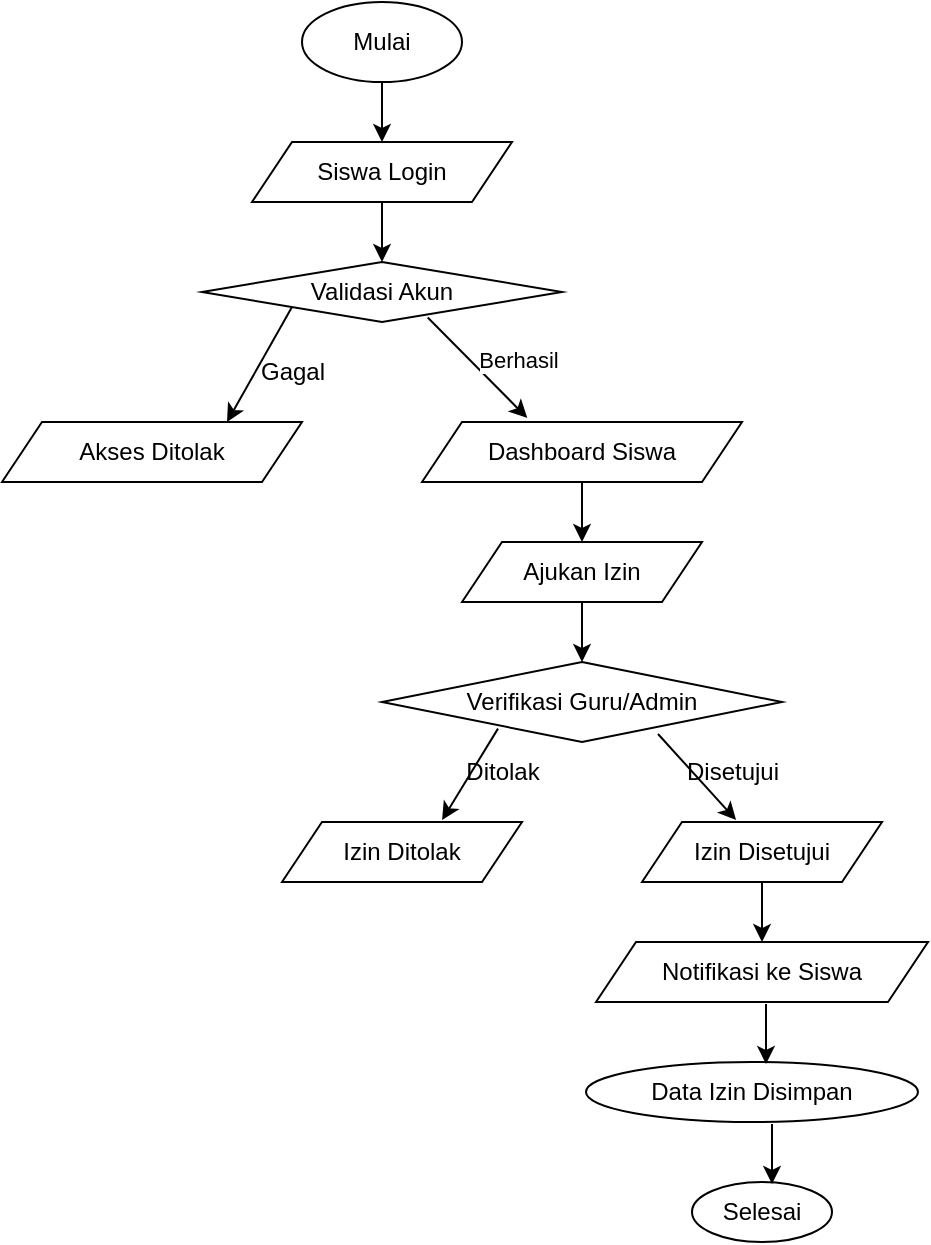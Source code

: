<mxfile version="26.1.0">
  <diagram id="C5RBs43oDa-KdzZeNtuy" name="Page-1">
    <mxGraphModel dx="880" dy="468" grid="1" gridSize="10" guides="1" tooltips="1" connect="1" arrows="1" fold="1" page="1" pageScale="1" pageWidth="827" pageHeight="1169" math="0" shadow="0">
      <root>
        <mxCell id="WIyWlLk6GJQsqaUBKTNV-0" />
        <mxCell id="WIyWlLk6GJQsqaUBKTNV-1" parent="WIyWlLk6GJQsqaUBKTNV-0" />
        <mxCell id="Rdbov3m5RwfK7262E8Ej-0" value="&lt;div&gt;Mulai&lt;/div&gt;" style="ellipse;whiteSpace=wrap;html=1;" vertex="1" parent="WIyWlLk6GJQsqaUBKTNV-1">
          <mxGeometry x="180" y="80" width="80" height="40" as="geometry" />
        </mxCell>
        <mxCell id="Rdbov3m5RwfK7262E8Ej-1" value="Siswa Login" style="shape=parallelogram;perimeter=parallelogramPerimeter;whiteSpace=wrap;html=1;fixedSize=1;" vertex="1" parent="WIyWlLk6GJQsqaUBKTNV-1">
          <mxGeometry x="155" y="150" width="130" height="30" as="geometry" />
        </mxCell>
        <mxCell id="Rdbov3m5RwfK7262E8Ej-5" value="" style="endArrow=classic;html=1;rounded=0;exitX=0.5;exitY=1;exitDx=0;exitDy=0;entryX=0.5;entryY=0;entryDx=0;entryDy=0;" edge="1" parent="WIyWlLk6GJQsqaUBKTNV-1" source="Rdbov3m5RwfK7262E8Ej-0" target="Rdbov3m5RwfK7262E8Ej-1">
          <mxGeometry width="50" height="50" relative="1" as="geometry">
            <mxPoint x="390" y="230" as="sourcePoint" />
            <mxPoint x="440" y="180" as="targetPoint" />
          </mxGeometry>
        </mxCell>
        <mxCell id="Rdbov3m5RwfK7262E8Ej-7" value="Validasi Akun" style="rhombus;whiteSpace=wrap;html=1;" vertex="1" parent="WIyWlLk6GJQsqaUBKTNV-1">
          <mxGeometry x="130" y="210" width="180" height="30" as="geometry" />
        </mxCell>
        <mxCell id="Rdbov3m5RwfK7262E8Ej-8" value="" style="endArrow=classic;html=1;rounded=0;exitX=0.5;exitY=1;exitDx=0;exitDy=0;" edge="1" parent="WIyWlLk6GJQsqaUBKTNV-1" source="Rdbov3m5RwfK7262E8Ej-1" target="Rdbov3m5RwfK7262E8Ej-7">
          <mxGeometry width="50" height="50" relative="1" as="geometry">
            <mxPoint x="390" y="350" as="sourcePoint" />
            <mxPoint x="410" y="280" as="targetPoint" />
          </mxGeometry>
        </mxCell>
        <mxCell id="Rdbov3m5RwfK7262E8Ej-9" value="Akses Ditolak" style="shape=parallelogram;perimeter=parallelogramPerimeter;whiteSpace=wrap;html=1;fixedSize=1;" vertex="1" parent="WIyWlLk6GJQsqaUBKTNV-1">
          <mxGeometry x="30" y="290" width="150" height="30" as="geometry" />
        </mxCell>
        <mxCell id="Rdbov3m5RwfK7262E8Ej-10" value="Dashboard Siswa" style="shape=parallelogram;perimeter=parallelogramPerimeter;whiteSpace=wrap;html=1;fixedSize=1;" vertex="1" parent="WIyWlLk6GJQsqaUBKTNV-1">
          <mxGeometry x="240" y="290" width="160" height="30" as="geometry" />
        </mxCell>
        <mxCell id="Rdbov3m5RwfK7262E8Ej-12" value="" style="endArrow=classic;html=1;rounded=0;exitX=0;exitY=1;exitDx=0;exitDy=0;entryX=0.75;entryY=0;entryDx=0;entryDy=0;" edge="1" parent="WIyWlLk6GJQsqaUBKTNV-1" source="Rdbov3m5RwfK7262E8Ej-7" target="Rdbov3m5RwfK7262E8Ej-9">
          <mxGeometry width="50" height="50" relative="1" as="geometry">
            <mxPoint x="200" y="370" as="sourcePoint" />
            <mxPoint x="140" y="440" as="targetPoint" />
          </mxGeometry>
        </mxCell>
        <mxCell id="Rdbov3m5RwfK7262E8Ej-14" value="" style="endArrow=classic;html=1;rounded=0;exitX=0.627;exitY=0.925;exitDx=0;exitDy=0;exitPerimeter=0;entryX=0.329;entryY=-0.067;entryDx=0;entryDy=0;entryPerimeter=0;" edge="1" parent="WIyWlLk6GJQsqaUBKTNV-1" source="Rdbov3m5RwfK7262E8Ej-7" target="Rdbov3m5RwfK7262E8Ej-10">
          <mxGeometry width="50" height="50" relative="1" as="geometry">
            <mxPoint x="390" y="350" as="sourcePoint" />
            <mxPoint x="440" y="300" as="targetPoint" />
          </mxGeometry>
        </mxCell>
        <mxCell id="Rdbov3m5RwfK7262E8Ej-32" value="Berhasil" style="edgeLabel;html=1;align=center;verticalAlign=middle;resizable=0;points=[];" vertex="1" connectable="0" parent="Rdbov3m5RwfK7262E8Ej-14">
          <mxGeometry x="-0.278" y="1" relative="1" as="geometry">
            <mxPoint x="26" y="4" as="offset" />
          </mxGeometry>
        </mxCell>
        <mxCell id="Rdbov3m5RwfK7262E8Ej-15" value="Gagal" style="text;html=1;align=center;verticalAlign=middle;resizable=0;points=[];autosize=1;strokeColor=none;fillColor=none;" vertex="1" parent="WIyWlLk6GJQsqaUBKTNV-1">
          <mxGeometry x="145" y="250" width="60" height="30" as="geometry" />
        </mxCell>
        <mxCell id="Rdbov3m5RwfK7262E8Ej-17" value="Ajukan Izin" style="shape=parallelogram;perimeter=parallelogramPerimeter;whiteSpace=wrap;html=1;fixedSize=1;" vertex="1" parent="WIyWlLk6GJQsqaUBKTNV-1">
          <mxGeometry x="260" y="350" width="120" height="30" as="geometry" />
        </mxCell>
        <mxCell id="Rdbov3m5RwfK7262E8Ej-24" value="Verifikasi Guru/Admin" style="rhombus;whiteSpace=wrap;html=1;" vertex="1" parent="WIyWlLk6GJQsqaUBKTNV-1">
          <mxGeometry x="220" y="410" width="200" height="40" as="geometry" />
        </mxCell>
        <mxCell id="Rdbov3m5RwfK7262E8Ej-27" value="Izin Disetujui" style="shape=parallelogram;perimeter=parallelogramPerimeter;whiteSpace=wrap;html=1;fixedSize=1;" vertex="1" parent="WIyWlLk6GJQsqaUBKTNV-1">
          <mxGeometry x="350" y="490" width="120" height="30" as="geometry" />
        </mxCell>
        <mxCell id="Rdbov3m5RwfK7262E8Ej-28" value="Izin Ditolak" style="shape=parallelogram;perimeter=parallelogramPerimeter;whiteSpace=wrap;html=1;fixedSize=1;" vertex="1" parent="WIyWlLk6GJQsqaUBKTNV-1">
          <mxGeometry x="170" y="490" width="120" height="30" as="geometry" />
        </mxCell>
        <mxCell id="Rdbov3m5RwfK7262E8Ej-29" value="Notifikasi ke Siswa" style="shape=parallelogram;perimeter=parallelogramPerimeter;whiteSpace=wrap;html=1;fixedSize=1;" vertex="1" parent="WIyWlLk6GJQsqaUBKTNV-1">
          <mxGeometry x="327" y="550" width="166" height="30" as="geometry" />
        </mxCell>
        <mxCell id="Rdbov3m5RwfK7262E8Ej-30" value="Data Izin Disimpan" style="shape=ellipse;whiteSpace=wrap;html=1;fixedSize=1;perimeter=ellipsePerimeter;" vertex="1" parent="WIyWlLk6GJQsqaUBKTNV-1">
          <mxGeometry x="322" y="610" width="166" height="30" as="geometry" />
        </mxCell>
        <mxCell id="Rdbov3m5RwfK7262E8Ej-31" value="Selesai" style="ellipse;whiteSpace=wrap;html=1;" vertex="1" parent="WIyWlLk6GJQsqaUBKTNV-1">
          <mxGeometry x="375" y="670" width="70" height="30" as="geometry" />
        </mxCell>
        <mxCell id="Rdbov3m5RwfK7262E8Ej-33" value="" style="endArrow=classic;html=1;rounded=0;exitX=0.5;exitY=1;exitDx=0;exitDy=0;entryX=0.5;entryY=0;entryDx=0;entryDy=0;" edge="1" parent="WIyWlLk6GJQsqaUBKTNV-1" source="Rdbov3m5RwfK7262E8Ej-10" target="Rdbov3m5RwfK7262E8Ej-17">
          <mxGeometry width="50" height="50" relative="1" as="geometry">
            <mxPoint x="150" y="460" as="sourcePoint" />
            <mxPoint x="200" y="410" as="targetPoint" />
          </mxGeometry>
        </mxCell>
        <mxCell id="Rdbov3m5RwfK7262E8Ej-38" value="" style="endArrow=classic;html=1;rounded=0;exitX=0.5;exitY=1;exitDx=0;exitDy=0;entryX=0.5;entryY=0;entryDx=0;entryDy=0;" edge="1" parent="WIyWlLk6GJQsqaUBKTNV-1" source="Rdbov3m5RwfK7262E8Ej-17" target="Rdbov3m5RwfK7262E8Ej-24">
          <mxGeometry width="50" height="50" relative="1" as="geometry">
            <mxPoint x="150" y="460" as="sourcePoint" />
            <mxPoint x="200" y="410" as="targetPoint" />
          </mxGeometry>
        </mxCell>
        <mxCell id="Rdbov3m5RwfK7262E8Ej-40" value="" style="endArrow=classic;html=1;rounded=0;exitX=0.29;exitY=0.833;exitDx=0;exitDy=0;exitPerimeter=0;entryX=0.667;entryY=-0.033;entryDx=0;entryDy=0;entryPerimeter=0;" edge="1" parent="WIyWlLk6GJQsqaUBKTNV-1" source="Rdbov3m5RwfK7262E8Ej-24" target="Rdbov3m5RwfK7262E8Ej-28">
          <mxGeometry width="50" height="50" relative="1" as="geometry">
            <mxPoint x="150" y="460" as="sourcePoint" />
            <mxPoint x="130" y="520" as="targetPoint" />
          </mxGeometry>
        </mxCell>
        <mxCell id="Rdbov3m5RwfK7262E8Ej-41" value="" style="endArrow=classic;html=1;rounded=0;exitX=0.69;exitY=0.9;exitDx=0;exitDy=0;exitPerimeter=0;entryX=0.392;entryY=-0.033;entryDx=0;entryDy=0;entryPerimeter=0;" edge="1" parent="WIyWlLk6GJQsqaUBKTNV-1" source="Rdbov3m5RwfK7262E8Ej-24" target="Rdbov3m5RwfK7262E8Ej-27">
          <mxGeometry width="50" height="50" relative="1" as="geometry">
            <mxPoint x="150" y="460" as="sourcePoint" />
            <mxPoint x="180" y="550" as="targetPoint" />
          </mxGeometry>
        </mxCell>
        <mxCell id="Rdbov3m5RwfK7262E8Ej-42" value="Ditolak" style="text;html=1;align=center;verticalAlign=middle;resizable=0;points=[];autosize=1;strokeColor=none;fillColor=none;" vertex="1" parent="WIyWlLk6GJQsqaUBKTNV-1">
          <mxGeometry x="250" y="450" width="60" height="30" as="geometry" />
        </mxCell>
        <mxCell id="Rdbov3m5RwfK7262E8Ej-44" value="" style="endArrow=classic;html=1;rounded=0;exitX=0.5;exitY=1;exitDx=0;exitDy=0;" edge="1" parent="WIyWlLk6GJQsqaUBKTNV-1" source="Rdbov3m5RwfK7262E8Ej-27" target="Rdbov3m5RwfK7262E8Ej-29">
          <mxGeometry width="50" height="50" relative="1" as="geometry">
            <mxPoint x="150" y="460" as="sourcePoint" />
            <mxPoint x="200" y="410" as="targetPoint" />
          </mxGeometry>
        </mxCell>
        <mxCell id="Rdbov3m5RwfK7262E8Ej-57" value="Disetujui" style="text;html=1;align=center;verticalAlign=middle;resizable=0;points=[];autosize=1;strokeColor=none;fillColor=none;" vertex="1" parent="WIyWlLk6GJQsqaUBKTNV-1">
          <mxGeometry x="360" y="450" width="70" height="30" as="geometry" />
        </mxCell>
        <mxCell id="Rdbov3m5RwfK7262E8Ej-66" value="" style="endArrow=classic;html=1;rounded=0;exitX=0.5;exitY=1;exitDx=0;exitDy=0;" edge="1" parent="WIyWlLk6GJQsqaUBKTNV-1">
          <mxGeometry width="50" height="50" relative="1" as="geometry">
            <mxPoint x="412" y="581" as="sourcePoint" />
            <mxPoint x="412" y="611" as="targetPoint" />
          </mxGeometry>
        </mxCell>
        <mxCell id="Rdbov3m5RwfK7262E8Ej-67" value="" style="endArrow=classic;html=1;rounded=0;exitX=0.5;exitY=1;exitDx=0;exitDy=0;" edge="1" parent="WIyWlLk6GJQsqaUBKTNV-1">
          <mxGeometry width="50" height="50" relative="1" as="geometry">
            <mxPoint x="415" y="641" as="sourcePoint" />
            <mxPoint x="415" y="671" as="targetPoint" />
          </mxGeometry>
        </mxCell>
      </root>
    </mxGraphModel>
  </diagram>
</mxfile>
